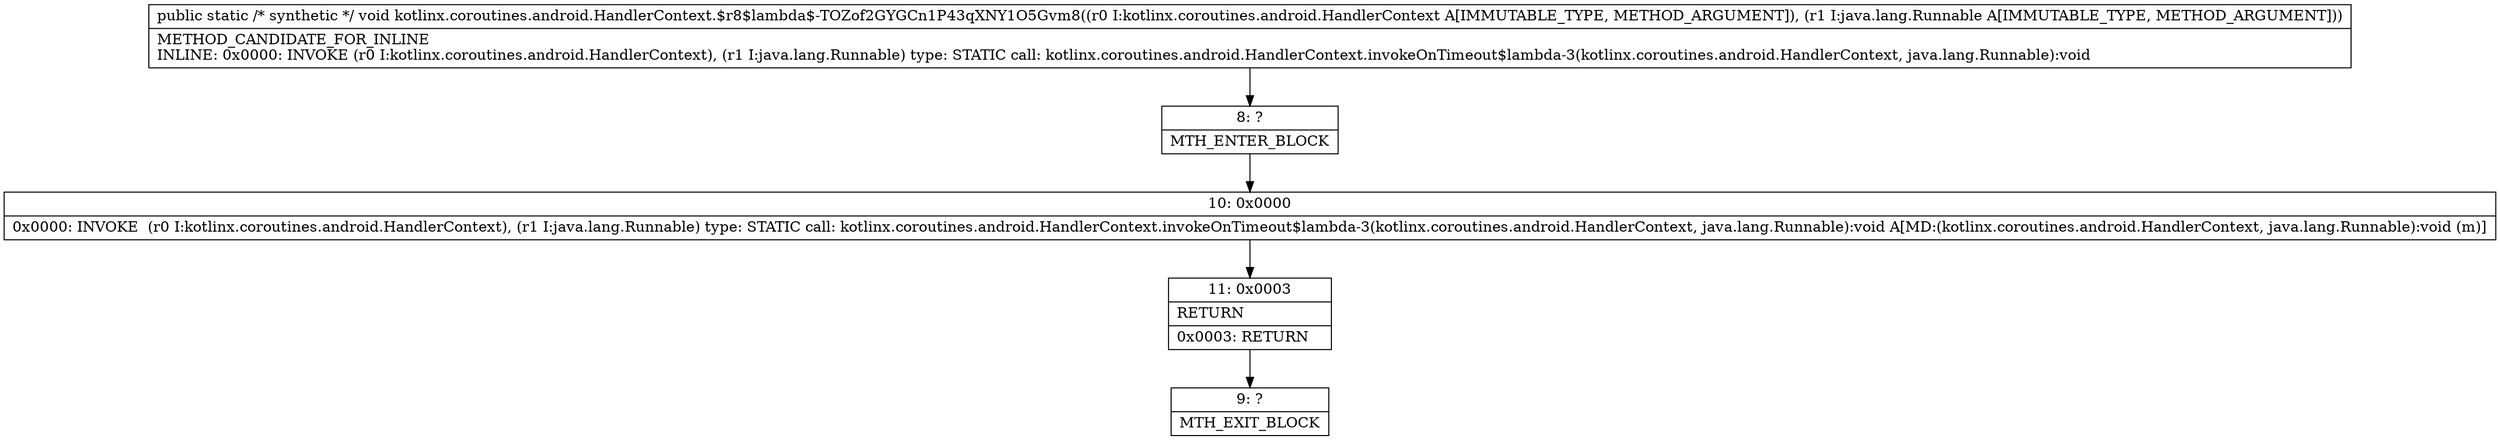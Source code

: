 digraph "CFG forkotlinx.coroutines.android.HandlerContext.$r8$lambda$\-TOZof2GYGCn1P43qXNY1O5Gvm8(Lkotlinx\/coroutines\/android\/HandlerContext;Ljava\/lang\/Runnable;)V" {
Node_8 [shape=record,label="{8\:\ ?|MTH_ENTER_BLOCK\l}"];
Node_10 [shape=record,label="{10\:\ 0x0000|0x0000: INVOKE  (r0 I:kotlinx.coroutines.android.HandlerContext), (r1 I:java.lang.Runnable) type: STATIC call: kotlinx.coroutines.android.HandlerContext.invokeOnTimeout$lambda\-3(kotlinx.coroutines.android.HandlerContext, java.lang.Runnable):void A[MD:(kotlinx.coroutines.android.HandlerContext, java.lang.Runnable):void (m)]\l}"];
Node_11 [shape=record,label="{11\:\ 0x0003|RETURN\l|0x0003: RETURN   \l}"];
Node_9 [shape=record,label="{9\:\ ?|MTH_EXIT_BLOCK\l}"];
MethodNode[shape=record,label="{public static \/* synthetic *\/ void kotlinx.coroutines.android.HandlerContext.$r8$lambda$\-TOZof2GYGCn1P43qXNY1O5Gvm8((r0 I:kotlinx.coroutines.android.HandlerContext A[IMMUTABLE_TYPE, METHOD_ARGUMENT]), (r1 I:java.lang.Runnable A[IMMUTABLE_TYPE, METHOD_ARGUMENT]))  | METHOD_CANDIDATE_FOR_INLINE\lINLINE: 0x0000: INVOKE  (r0 I:kotlinx.coroutines.android.HandlerContext), (r1 I:java.lang.Runnable) type: STATIC call: kotlinx.coroutines.android.HandlerContext.invokeOnTimeout$lambda\-3(kotlinx.coroutines.android.HandlerContext, java.lang.Runnable):void\l}"];
MethodNode -> Node_8;Node_8 -> Node_10;
Node_10 -> Node_11;
Node_11 -> Node_9;
}

